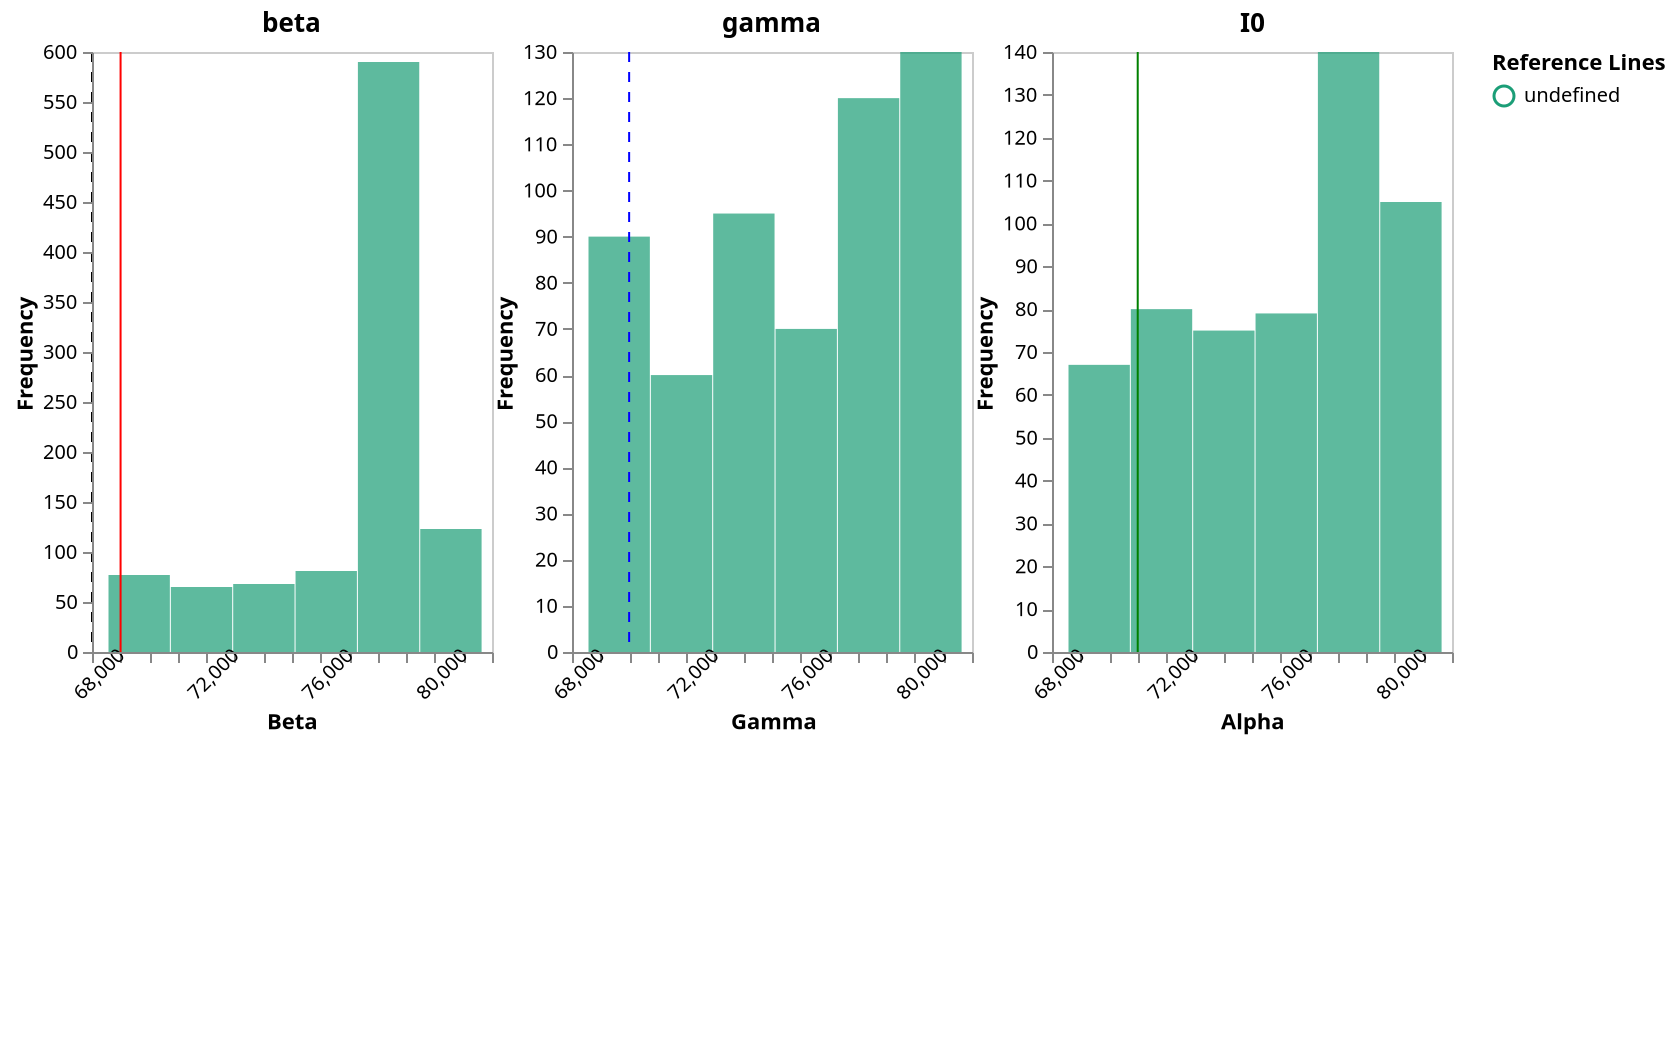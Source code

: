 {
  "$schema": "https://vega.github.io/schema/vega/v5.json",
  "description": "A small multiples view of histograms for visualizing univariate distributions using static bins.",
  "height": 500,
  "padding": 5,
  "signals": [
    {"name": "offset", "value": 40},
    {"name": "cellHeight", "value": 300},
    {"name": "cellWidth", "value": 200},
    {"name": "width", "update": "3 * (offset + cellWidth)"},
    {"name": "totalHeight", "update": "cellHeight * 1.2"},
    {
      "name": "axisLabels",
      "value": {
        "beta": {"xaxis": "Beta", "yaxis": "Frequency"},
        "gamma": {"xaxis": "Gamma", "yaxis": "Frequency"},
        "I0": {"xaxis": "Alpha", "yaxis": "Frequency"}
      }
    },
    {
      "name": "yref",
      "value": {
        "beta": [
          {"number": 68000, "name": "line1", "color": "black", "type": "dashed"},
          {"number": 69000, "name": "line2", "color": "red", "type": "solid"}
        ],
        "gamma": [
          {"number": 70000, "name": "line1", "color": "blue", "type": "dashed"}
        ],
        "I0": [
          {"number": 71000, "name": "line1", "color": "green", "type": "solid"}
        ]
      }
    }
  ],
  "data": [
    {
      "name": "binned",
      "values": [
        {"bin0": 68577.46875, "bin1": 70759.6796875, "count": 77, "site": "beta"},
        {"bin0": 70759.6796875, "bin1": 72941.890625, "count": 65, "site": "beta"},
        {"bin0": 72941.890625, "bin1": 75124.1015625, "count": 68, "site": "beta"},
        {"bin0": 75124.1015625, "bin1": 77306.3125, "count": 81, "site": "beta"},
        {"bin0": 77306.3125, "bin1": 79488.5234375, "count": 590, "site": "beta"},
        {"bin0": 79488.5234375, "bin1": 81670.734375, "count": 123, "site": "beta"},
        {"bin0": 68577.46875, "bin1": 70759.6796875, "count": 90, "site": "gamma"},
        {"bin0": 70759.6796875, "bin1": 72941.890625, "count": 60, "site": "gamma"},
        {"bin0": 72941.890625, "bin1": 75124.1015625, "count": 95, "site": "gamma"},
        {"bin0": 75124.1015625, "bin1": 77306.3125, "count": 70, "site": "gamma"},
        {"bin0": 77306.3125, "bin1": 79488.5234375, "count": 120, "site": "gamma"},
        {"bin0": 79488.5234375, "bin1": 81670.734375, "count": 130, "site": "gamma"},
        {"bin0": 68577.46875, "bin1": 70759.6796875, "count": 67, "site": "I0"},
        {"bin0": 70759.6796875, "bin1": 72941.890625, "count": 80, "site": "I0"},
        {"bin0": 72941.890625, "bin1": 75124.1015625, "count": 75, "site": "I0"},
        {"bin0": 75124.1015625, "bin1": 77306.3125, "count": 79, "site": "I0"},
        {"bin0": 77306.3125, "bin1": 79488.5234375, "count": 140, "site": "I0"},
        {"bin0": 79488.5234375, "bin1": 81670.734375, "count": 105, "site": "I0"}
      ]
    },
    {
      "name": "maxCounts",
      "source": "binned",
      "transform": [
        {
          "type": "aggregate",
          "groupby": ["site"],
          "fields": ["count"],
          "ops": ["max"],
          "as": ["maxCount"]
        }
      ]
    },
    {
      "name": "binRanges",
      "source": "binned",
      "transform": [
        {
          "type": "aggregate",
          "groupby": ["site"],
          "fields": ["bin0", "bin1"],
          "ops": ["min", "max"],
          "as": ["minBin", "maxBin"]
        }
      ]
    },
    {
      "name": "yref",
      "values": [
        {"site": "beta", "number": 68000, "name": "line1", "color": "black", "type": "dashed"},
        {"site": "beta", "number": 69000, "name": "line2", "color": "red", "type": "solid"},
        {"site": "gamma", "number": 70000, "name": "line1", "color": "blue", "type": "dashed"},
        {"site": "I0", "number": 71000, "name": "line1", "color": "green", "type": "solid"}
      ]
    }
  ],
  "scales": [
    {
      "name": "gscale",
      "type": "band",
      "range": [0, {"signal": "width"}],
      "round": true,
      "domain": {"data": "binned", "field": "site"}
    },
    {
      "name": "color",
      "type": "ordinal",
      "domain": {"data": "binned", "field": "label"},
      "range": {"scheme": "dark2"}
    },
    {
      "name": "lineStyle",
      "type": "ordinal",
      "domain": ["dashed", "solid"],
      "range": [[5, 5], []]
    }
  ],
  "legends": [
    {
      "stroke": "color",
      "strokeDash": "lineStyle",
      "orient": "right",
      "title": "Reference Lines",
      "encode": {
        "symbols": {
          "enter": {
            "stroke": {"field": "color"},
            "strokeDash": {"field": "type"}
          }
        },
        "labels": {
          "enter": {
            "text": {"field": "name"}
          }
        }
      }
    }
  ],
  "marks": [
    {
      "name": "siteGroups",
      "type": "group",
      "from": {
        "facet": {
          "data": "binned",
          "name": "facetedData",
          "groupby": "site"
        }
      },
      "encode": {
        "enter": {
          "x": {"scale": "gscale", "field": "site", "offset": {"signal": "offset"}},
          "width": {"signal": "cellWidth"},
          "height": {"signal": "cellHeight"},
          "stroke": {"value": "#ccc"}
        }
      },
      "data": [
        {
          "name": "xScaleData",
          "source": "binRanges",
          "transform": [
            {
              "type": "filter",
              "expr": "datum.site === parent.site"
            }
          ]
        },
        {
          "name": "yScaleData",
          "source": "maxCounts",
          "transform": [
            {
              "type": "filter",
              "expr": "datum.site === parent.site"
            }
          ]
        },
        {
          "name": "filteredyref",
          "source": "yref",
          "transform": [
            {
              "type": "filter",
              "expr": "datum.site === parent.site"
            }
          ]
        }
      ],
      "scales": [
        {
          "name": "xscale",
          "type": "linear",
          "range": [0, {"signal": "cellWidth"}],
          "domain": {"data": "xScaleData", "fields": ["minBin", "maxBin"]},
          "zero": false,
          "nice": true
        },
        {
          "name": "yscale",
          "type": "linear",
          "range": [{"signal": "cellHeight"}, 0],
          "domain": {"data": "yScaleData", "field": "maxCount"},
          "zero": true,
          "nice": true
        }
      ],
      "axes": [
        {
          "orient": "bottom",
          "scale": "xscale",
          "zindex": 1,
          "labelOverlap": "parity",
          "labelSeparation": 10,
          "labelAngle": -45,
          "title": {"signal": "axisLabels[parent.site].xaxis"}
        },
        {
          "orient": "left",
          "scale": "yscale",
          "zindex": 1,
          "title": {"signal": "axisLabels[parent.site].yaxis"}
        }
      ],
      "marks": [
        {
          "name": "bins",
          "type": "rect",
          "from": {"data": "facetedData"},
          "encode": {
            "enter": {
              "fill": {"scale": "color", "field": "label"},
              "opacity": {"value": 0.7}
            },
            "update": {
              "x": {"scale": "xscale", "field": "bin0"},
              "x2": {"scale": "xscale", "field": "bin1", "offset": -0.5},
              "y": {"scale": "yscale", "field": "count"},
              "y2": {"scale": "yscale", "value": 0},
              "tooltip": {"signal": "{ 'Count': datum.count }"}
            },
            "hover": {
              "fill": {"value": "firebrick"}
            }
          }
        },
        {
          "type": "text",
          "encode": {
            "enter": {
              "x": {"signal": "cellWidth / 2"},
              "y": {"signal": "-10"},
              "align": {"value": "center"},
              "fontSize": {"value": 13},
              "text": {"signal": "parent.site"},
              "fontWeight": {"value": "bold"}
            }
          }
        },
        {
          "name": "refLines",
          "type": "rule",
          "from": {"data": "filteredyref"},
          "encode": {
            "enter": {
              "x": {"scale": "xscale", "field": "number"},
              "y": {"value": 0},
              "y2": {"signal": "cellHeight"},
              "stroke": {"field": "color"},
              "strokeDash": {"scale": "lineStyle", "field": "type"},
              "tooltip": {"signal": "{ 'Value': datum.name }"}
            }
          }
        }
      ]
    }
  ]
}
